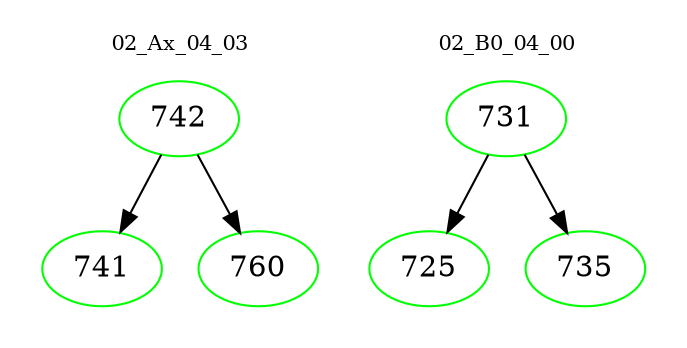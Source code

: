 digraph{
subgraph cluster_0 {
color = white
label = "02_Ax_04_03";
fontsize=10;
T0_742 [label="742", color="green"]
T0_742 -> T0_741 [color="black"]
T0_741 [label="741", color="green"]
T0_742 -> T0_760 [color="black"]
T0_760 [label="760", color="green"]
}
subgraph cluster_1 {
color = white
label = "02_B0_04_00";
fontsize=10;
T1_731 [label="731", color="green"]
T1_731 -> T1_725 [color="black"]
T1_725 [label="725", color="green"]
T1_731 -> T1_735 [color="black"]
T1_735 [label="735", color="green"]
}
}
